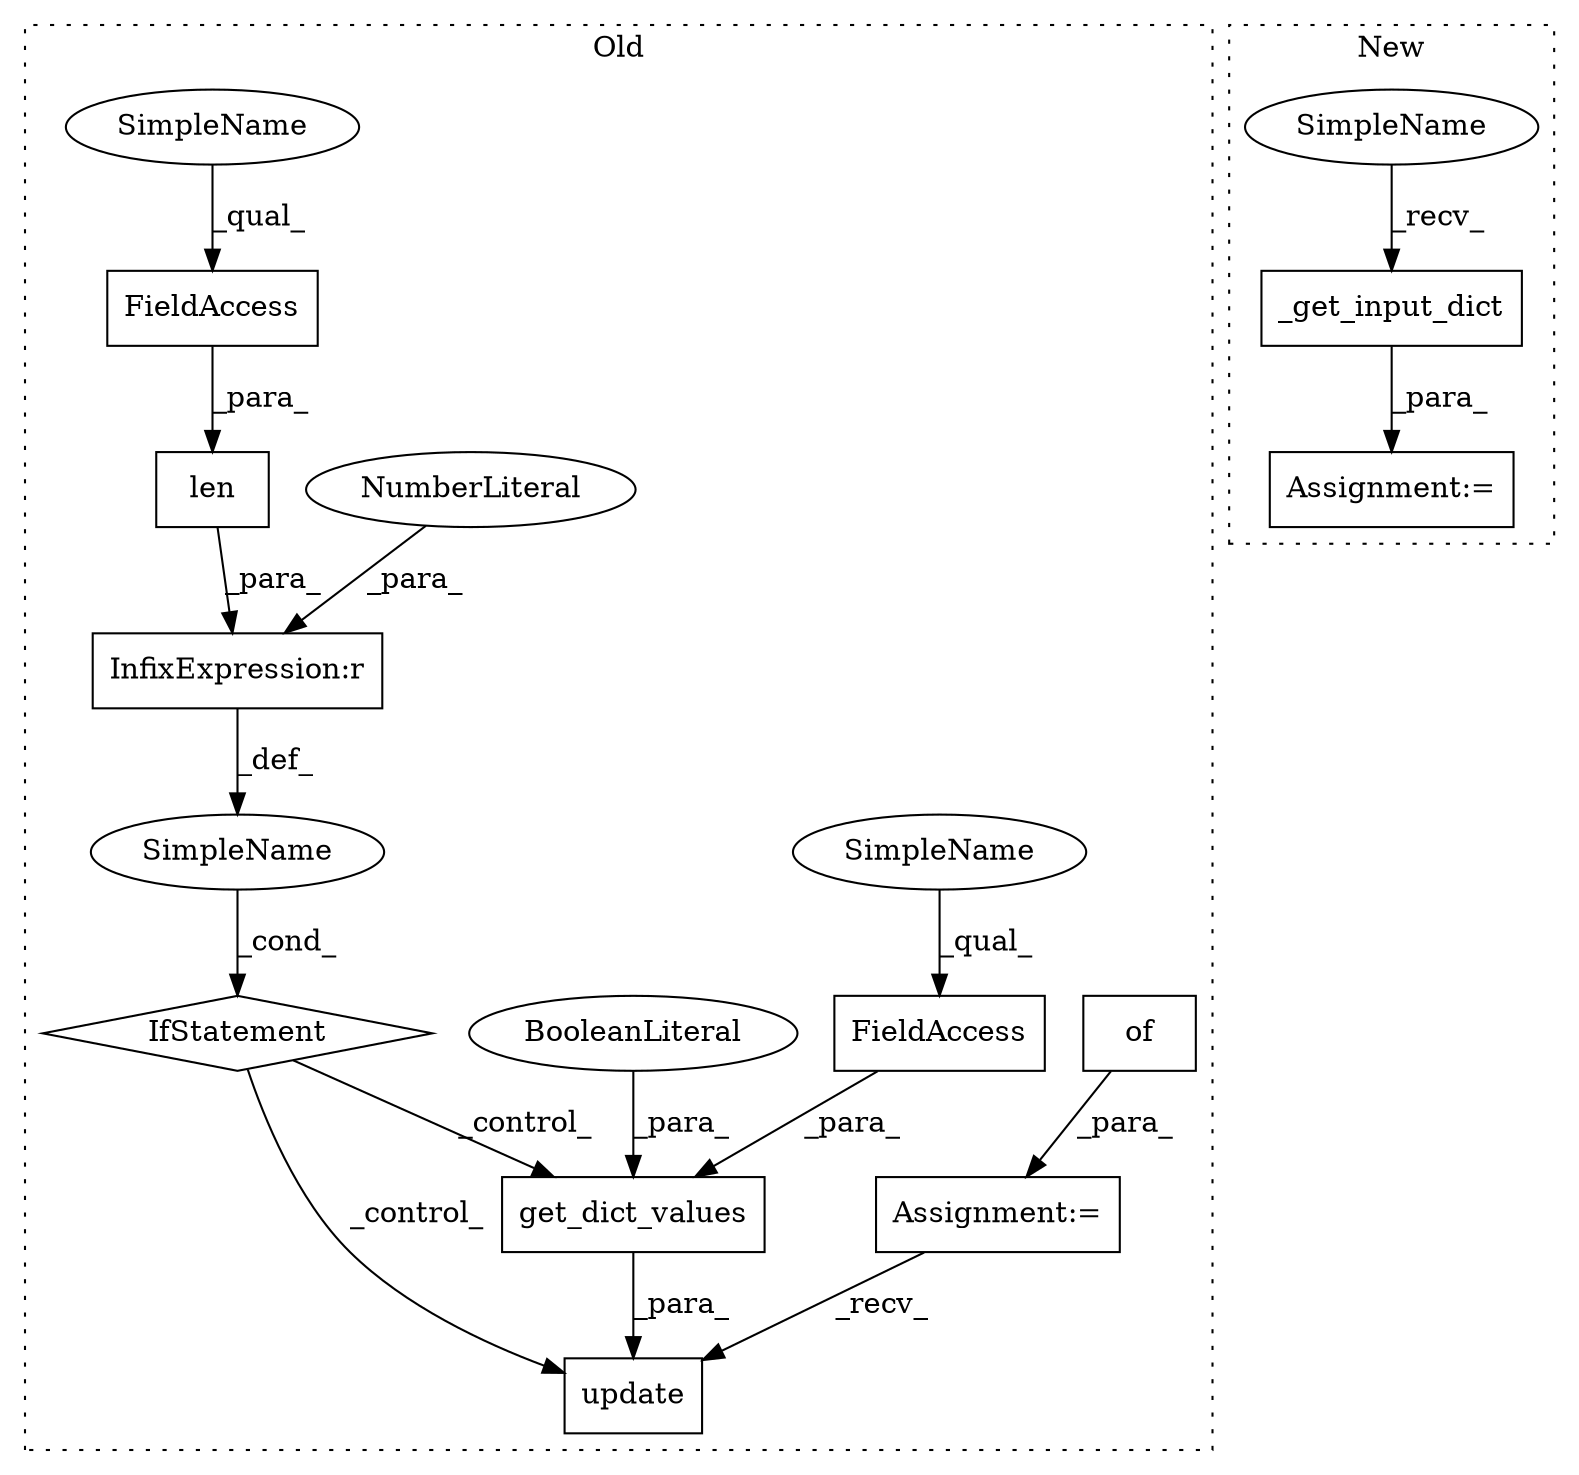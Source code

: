 digraph G {
subgraph cluster0 {
1 [label="get_dict_values" a="32" s="10548,10590" l="16,1" shape="box"];
3 [label="BooleanLiteral" a="9" s="10586" l="4" shape="ellipse"];
4 [label="FieldAccess" a="22" s="10571" l="14" shape="box"];
6 [label="InfixExpression:r" a="27" s="10515" l="4" shape="box"];
7 [label="NumberLiteral" a="34" s="10519" l="1" shape="ellipse"];
8 [label="len" a="32" s="10496,10514" l="4,1" shape="box"];
9 [label="FieldAccess" a="22" s="10500" l="14" shape="box"];
10 [label="SimpleName" a="42" s="" l="" shape="ellipse"];
11 [label="update" a="32" s="10541,10591" l="7,1" shape="box"];
12 [label="of" a="32" s="10482" l="4" shape="box"];
13 [label="IfStatement" a="25" s="10492,10520" l="4,2" shape="diamond"];
14 [label="Assignment:=" a="7" s="10477" l="1" shape="box"];
15 [label="SimpleName" a="42" s="10571" l="4" shape="ellipse"];
16 [label="SimpleName" a="42" s="10500" l="4" shape="ellipse"];
label = "Old";
style="dotted";
}
subgraph cluster1 {
2 [label="_get_input_dict" a="32" s="10438,10460" l="16,1" shape="box"];
5 [label="Assignment:=" a="7" s="10432" l="1" shape="box"];
17 [label="SimpleName" a="42" s="10433" l="4" shape="ellipse"];
label = "New";
style="dotted";
}
1 -> 11 [label="_para_"];
2 -> 5 [label="_para_"];
3 -> 1 [label="_para_"];
4 -> 1 [label="_para_"];
6 -> 10 [label="_def_"];
7 -> 6 [label="_para_"];
8 -> 6 [label="_para_"];
9 -> 8 [label="_para_"];
10 -> 13 [label="_cond_"];
12 -> 14 [label="_para_"];
13 -> 11 [label="_control_"];
13 -> 1 [label="_control_"];
14 -> 11 [label="_recv_"];
15 -> 4 [label="_qual_"];
16 -> 9 [label="_qual_"];
17 -> 2 [label="_recv_"];
}